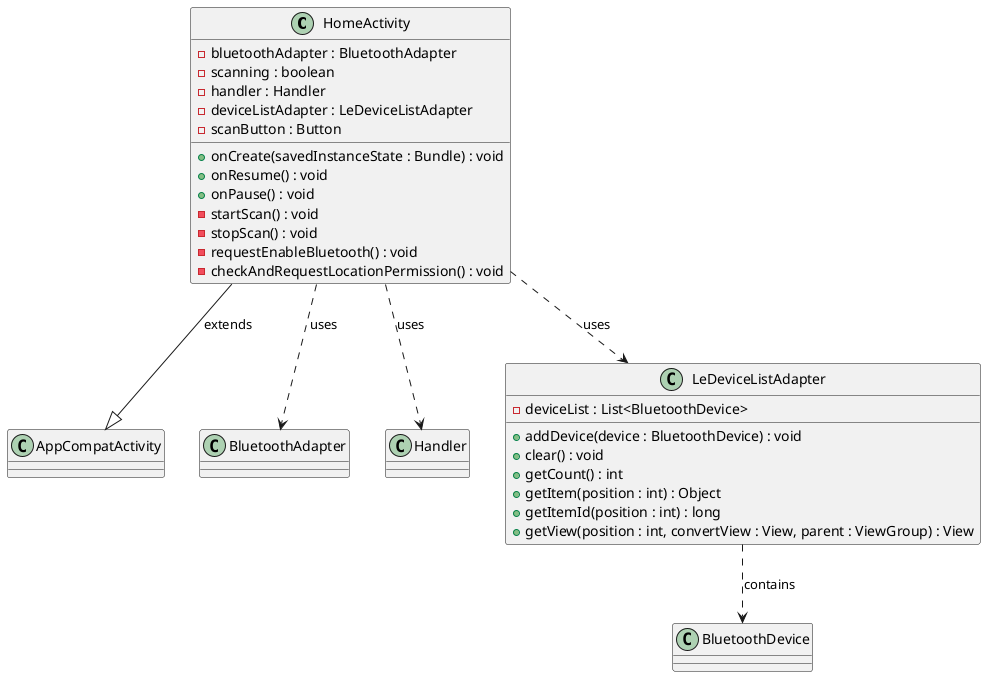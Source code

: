 @startuml
class HomeActivity {
  -bluetoothAdapter : BluetoothAdapter
  -scanning : boolean
  -handler : Handler
  -deviceListAdapter : LeDeviceListAdapter
  -scanButton : Button
  +onCreate(savedInstanceState : Bundle) : void
  +onResume() : void
  +onPause() : void
  -startScan() : void
  -stopScan() : void
  -requestEnableBluetooth() : void
  -checkAndRequestLocationPermission() : void
}

class AppCompatActivity {
}

class BluetoothAdapter {
}

class Handler {
}

class LeDeviceListAdapter {
  -deviceList : List<BluetoothDevice>
  +addDevice(device : BluetoothDevice) : void
  +clear() : void
  +getCount() : int
  +getItem(position : int) : Object
  +getItemId(position : int) : long
  +getView(position : int, convertView : View, parent : ViewGroup) : View
}

class BluetoothDevice {
}

HomeActivity --|> AppCompatActivity : extends
HomeActivity ..> BluetoothAdapter : uses
HomeActivity ..> Handler : uses
HomeActivity ..> LeDeviceListAdapter : uses
LeDeviceListAdapter ..> BluetoothDevice : contains
@enduml
